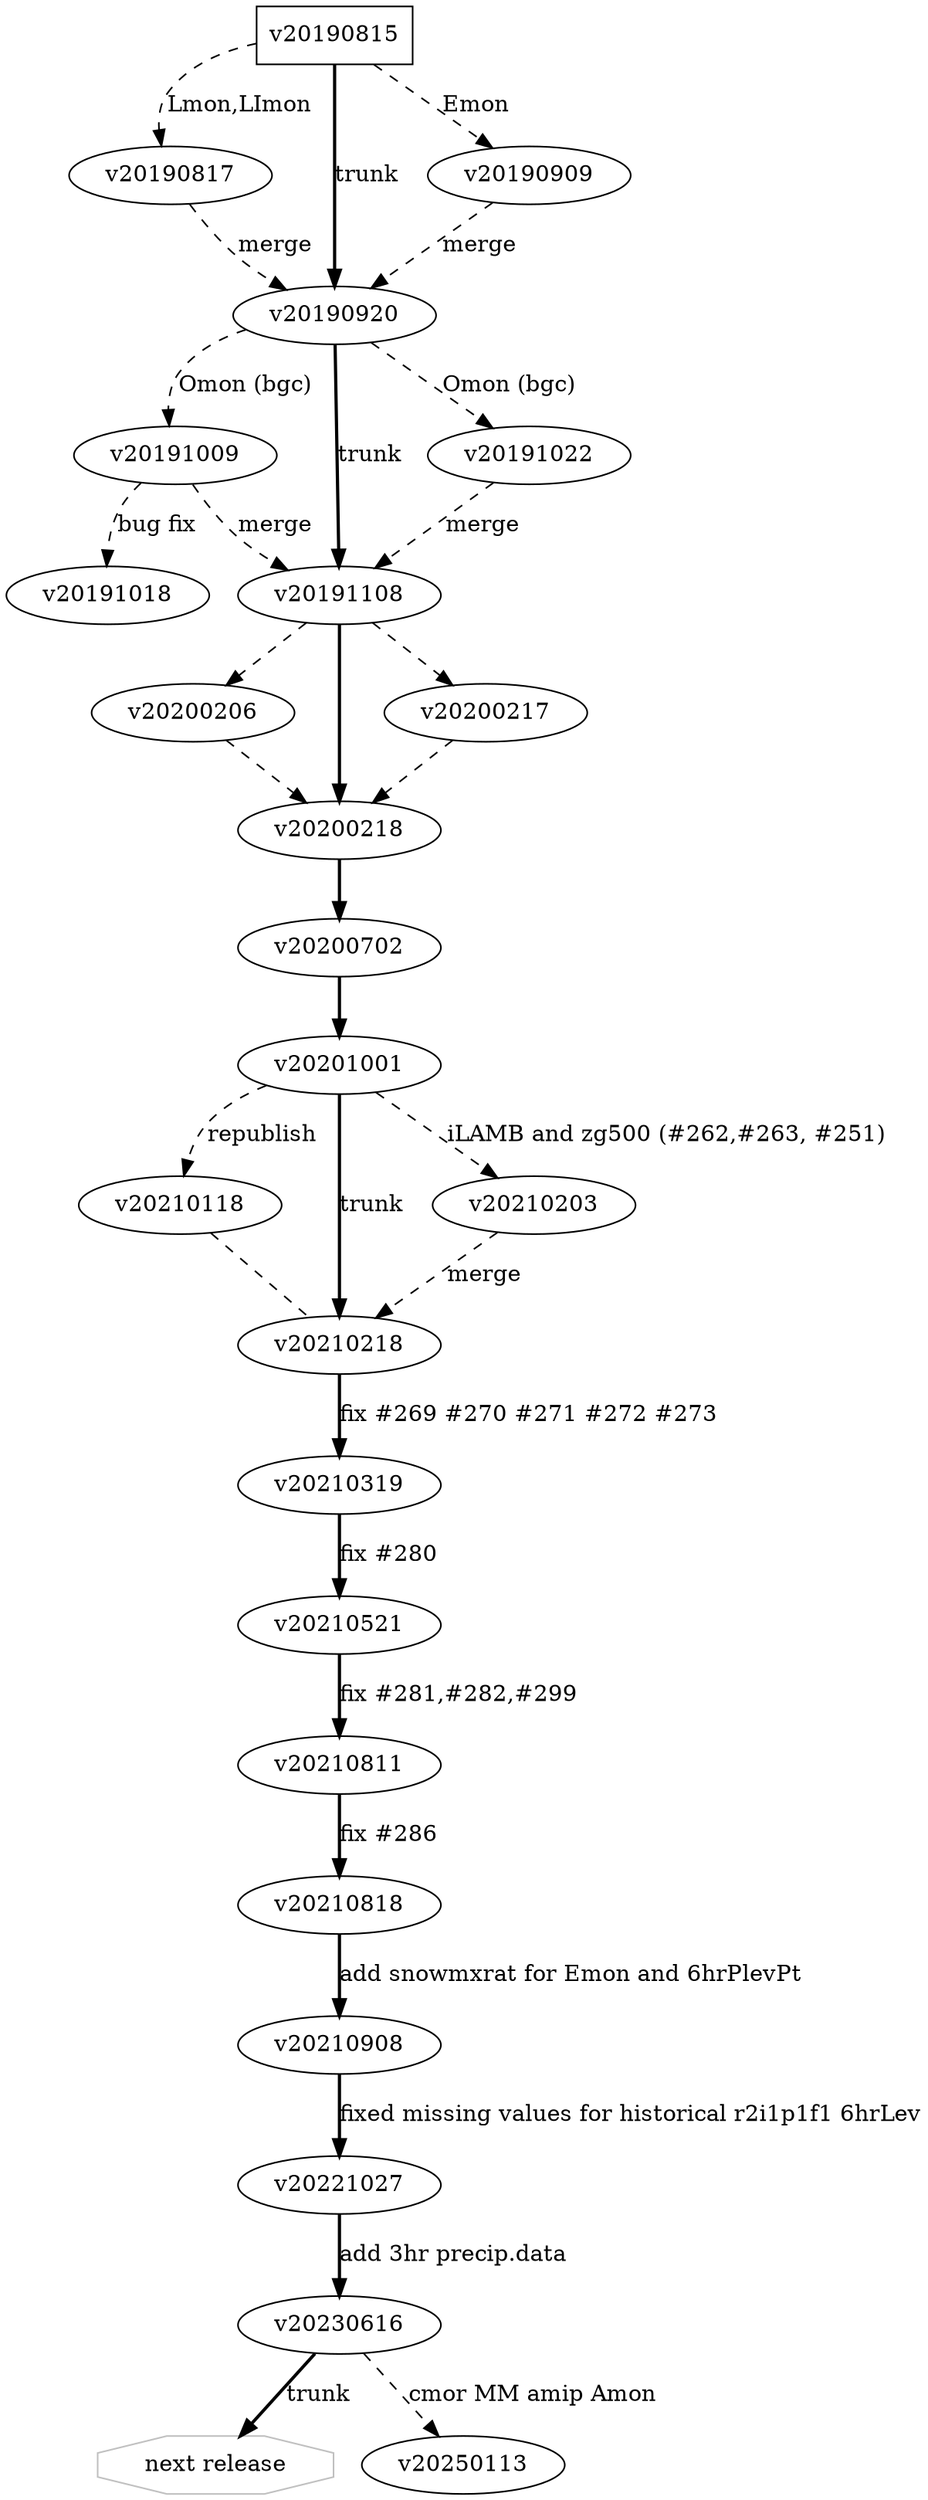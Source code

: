  digraph G {
   v20190815 [shape=box;label="v20190815"];
   "next release" [shape=octagon;color=gray;label="next release"];
   //v20190920 [shape=box];
   //v20191108 [shape=box];
   v20190815 -> v20190817 [style=dashed,label="Lmon,LImon"];
   v20190815 -> v20190920 [penwidth=2.0,weight="2",label="trunk"];
   v20190815 -> v20190909 [style=dashed,label="Emon"];
   v20190817 -> v20190920 [style=dashed,label="merge"];
   v20190909 -> v20190920 [style=dashed,label="merge"];
   v20190920 -> v20191009 [style=dashed,weight="1",label="Omon (bgc)"];
   v20190920 -> v20191108 [penwidth=2.0,wegith="2",label="trunk"];
   v20190920 -> v20191022 [style=dashed,weight="1",label="Omon (bgc)"];
   v20191009 -> v20191018 [style=dashed,wegith="1",label="bug fix"];
   v20191009 -> v20191108 [style=dashed,wegith="1",label="merge"];
   v20191022 -> v20191108 [style=dashed,wegith="1",label="merge"];
   v20191108 -> v20200206 [style=dashed,weigth="1"];
   v20200206 -> v20200218 [style=dashed,weigth="1"];
   v20191108 -> v20200218 [penwidth=2.0,weigth="2"];
   v20191108 -> v20200217 [style=dashed,weigth="1"];
   v20200217 -> v20200218 [style=dashed,weigth="1"];
   v20200218 -> v20200702 [penwidth=2.0,weigth="2"];
   v20200702 -> v20201001 [penwidth=2.0,weigth="2"];
   v20201001 -> v20210118 [penwidth=1.0,style=dashed,weigth="1",label="republish"];
   v20210118 -> v20210218 [penwidth=1.0,arrowhead=none,style=dashed,weigth="1"];
   v20201001 -> v20210218 [style=solid,penwidth=2.0,weigth="2",label="trunk"];
   v20201001 -> v20210203 [penwidth=1.0,style=dashed,weigth="1",label="iLAMB and zg500 (#262,#263, #251)"];
   v20210203 -> v20210218 [style=dashed,penwidth=1.0,weigth="1",label="merge"];
   v20210218 -> v20210319 [style=solid,penwidth=2.0,weigth="1",label="fix #269 #270 #271 #272 #273"];
   v20210319 -> "v20210521" [style=solid;penwidth=2.0;label="fix #280"];
   v20210521 -> "v20210811" [style=solid;penwidth=2.0;label="fix #281,#282,#299"];
   v20210811 -> "v20210818" [style=solid;penwidth=2.0;label="fix #286"];
   v20210818 -> "v20210908" [style=solid;penwidth=2.0;label="add snowmxrat for Emon and 6hrPlevPt"];
   v20210908 -> "v20221027" [style=solid;penwidth=2.0;label="fixed missing values for historical r2i1p1f1 6hrLev"];
   v20221027 -> "v20230616" [style=solid;penwidth=2.0;label="add 3hr precip.data"];
   v20230616 -> "v20250113" [style=dashed;penwidth=1.0;label="cmor MM amip Amon"];
   v20230616 -> "next release" [style=solid;penwidth=2.0;label="trunk"];
 }
